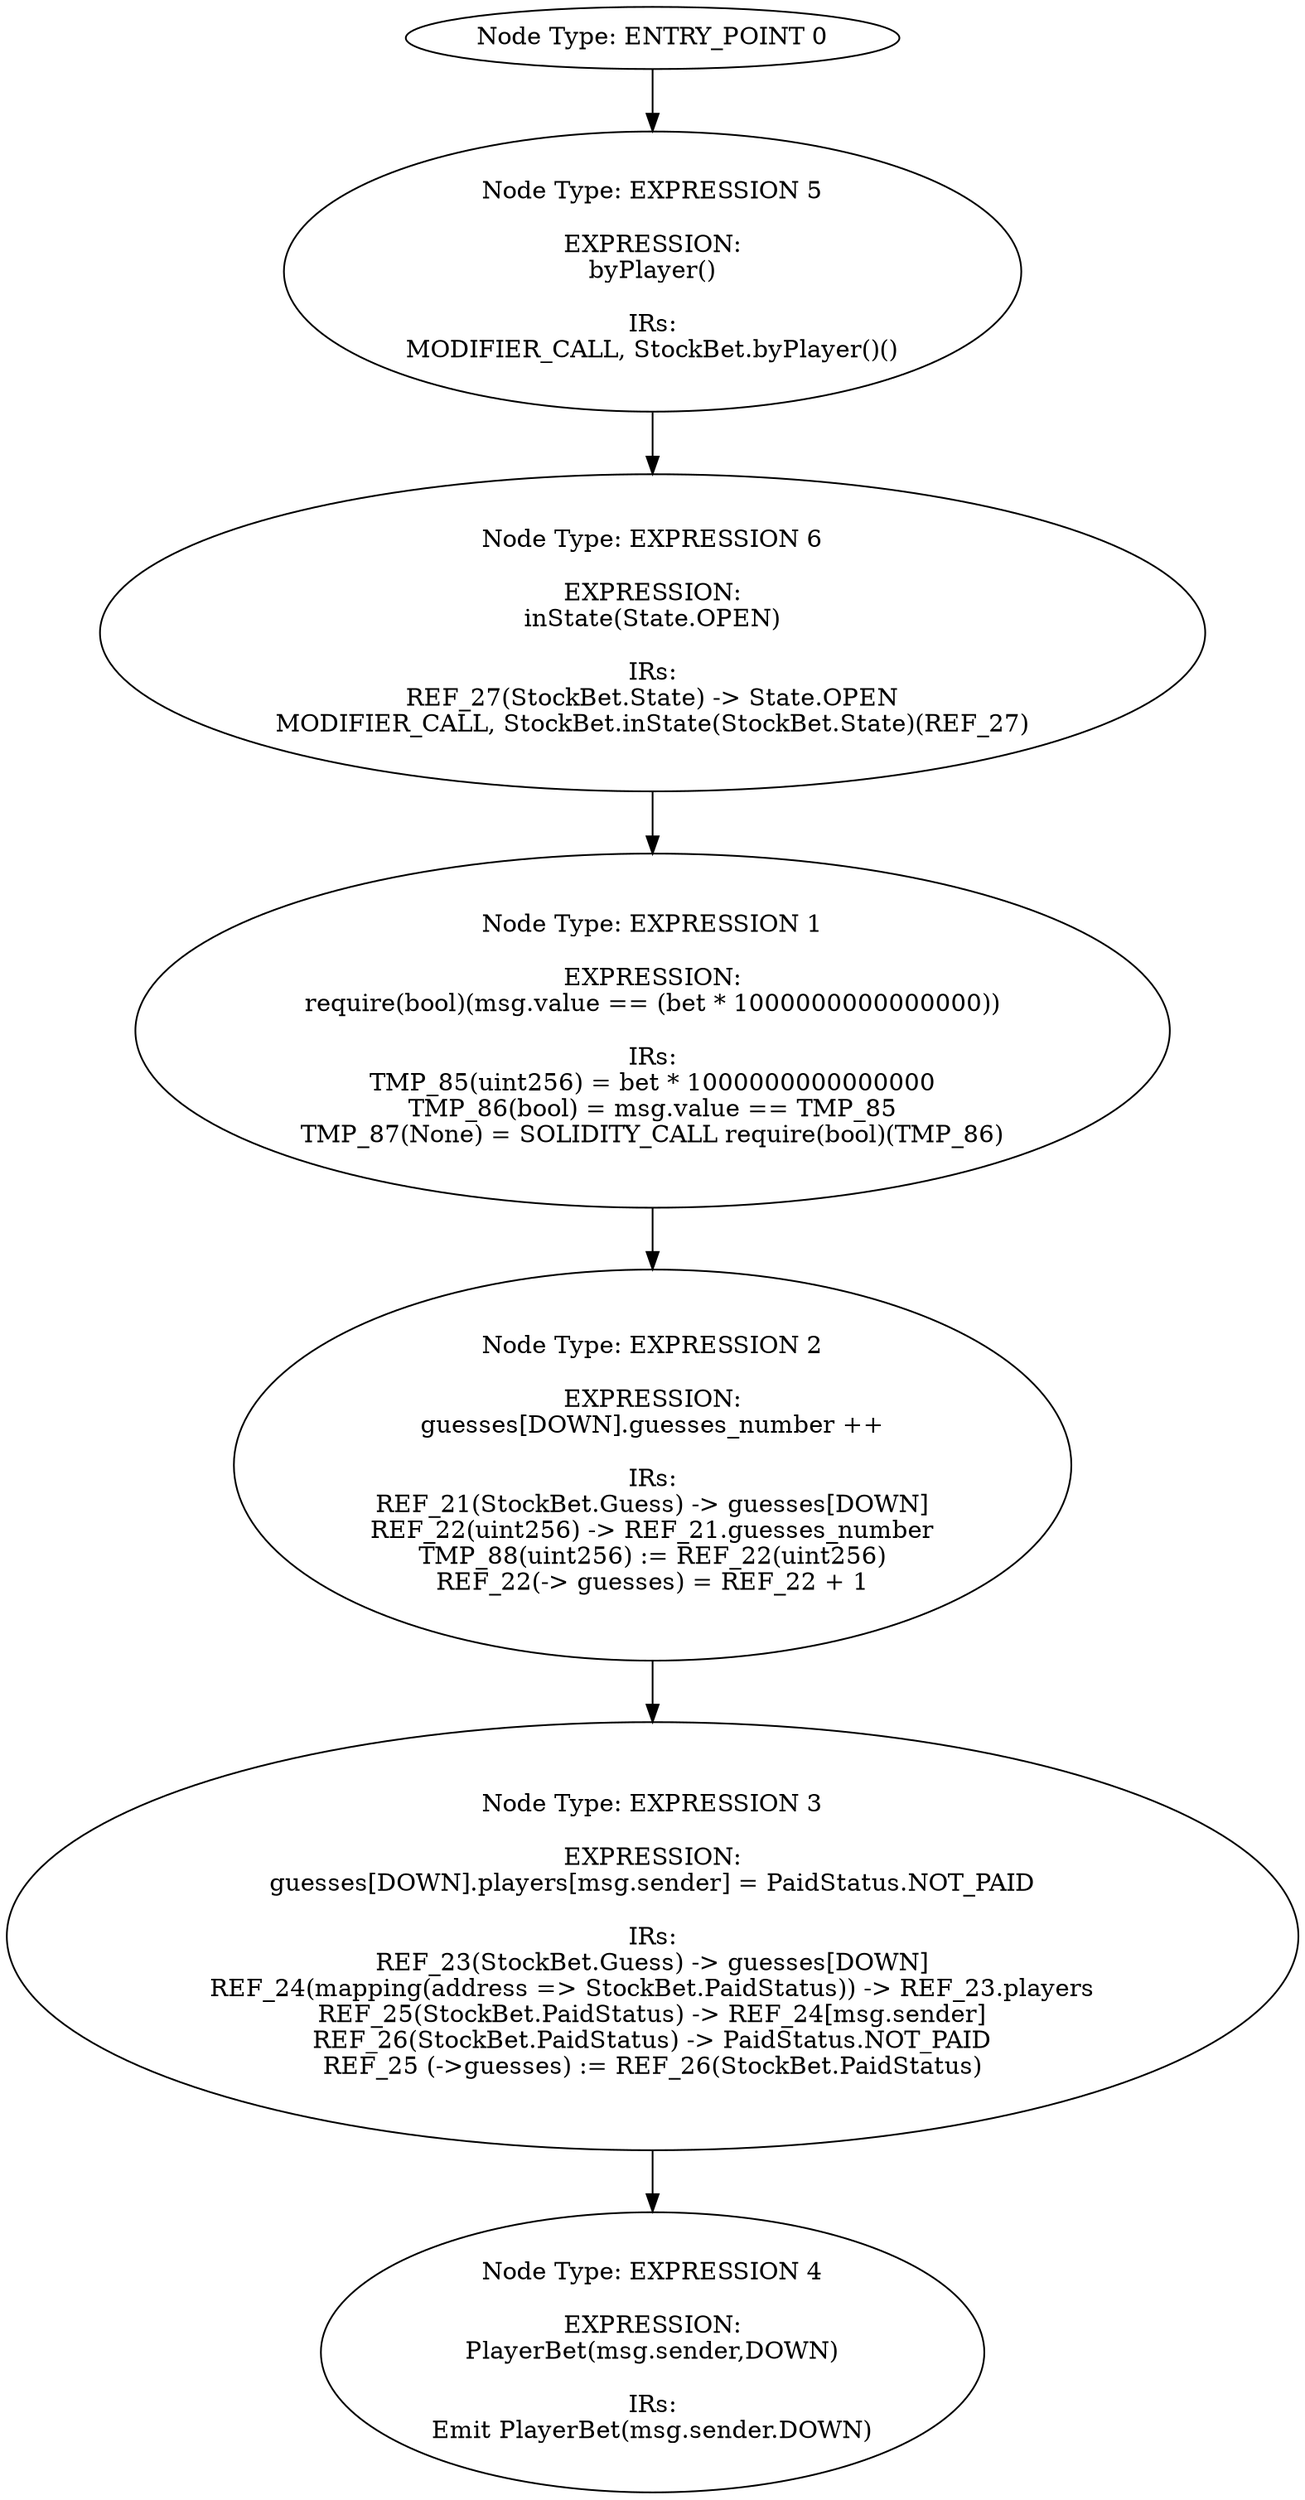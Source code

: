 digraph{
0[label="Node Type: ENTRY_POINT 0
"];
0->5;
1[label="Node Type: EXPRESSION 1

EXPRESSION:
require(bool)(msg.value == (bet * 1000000000000000))

IRs:
TMP_85(uint256) = bet * 1000000000000000
TMP_86(bool) = msg.value == TMP_85
TMP_87(None) = SOLIDITY_CALL require(bool)(TMP_86)"];
1->2;
2[label="Node Type: EXPRESSION 2

EXPRESSION:
guesses[DOWN].guesses_number ++

IRs:
REF_21(StockBet.Guess) -> guesses[DOWN]
REF_22(uint256) -> REF_21.guesses_number
TMP_88(uint256) := REF_22(uint256)
REF_22(-> guesses) = REF_22 + 1"];
2->3;
3[label="Node Type: EXPRESSION 3

EXPRESSION:
guesses[DOWN].players[msg.sender] = PaidStatus.NOT_PAID

IRs:
REF_23(StockBet.Guess) -> guesses[DOWN]
REF_24(mapping(address => StockBet.PaidStatus)) -> REF_23.players
REF_25(StockBet.PaidStatus) -> REF_24[msg.sender]
REF_26(StockBet.PaidStatus) -> PaidStatus.NOT_PAID
REF_25 (->guesses) := REF_26(StockBet.PaidStatus)"];
3->4;
4[label="Node Type: EXPRESSION 4

EXPRESSION:
PlayerBet(msg.sender,DOWN)

IRs:
Emit PlayerBet(msg.sender.DOWN)"];
5[label="Node Type: EXPRESSION 5

EXPRESSION:
byPlayer()

IRs:
MODIFIER_CALL, StockBet.byPlayer()()"];
5->6;
6[label="Node Type: EXPRESSION 6

EXPRESSION:
inState(State.OPEN)

IRs:
REF_27(StockBet.State) -> State.OPEN
MODIFIER_CALL, StockBet.inState(StockBet.State)(REF_27)"];
6->1;
}
